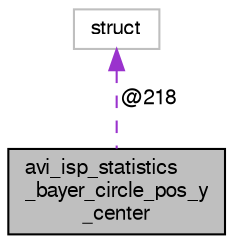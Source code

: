 digraph "avi_isp_statistics_bayer_circle_pos_y_center"
{
  edge [fontname="FreeSans",fontsize="10",labelfontname="FreeSans",labelfontsize="10"];
  node [fontname="FreeSans",fontsize="10",shape=record];
  Node1 [label="avi_isp_statistics\l_bayer_circle_pos_y\l_center",height=0.2,width=0.4,color="black", fillcolor="grey75", style="filled", fontcolor="black"];
  Node2 -> Node1 [dir="back",color="darkorchid3",fontsize="10",style="dashed",label=" @218" ,fontname="FreeSans"];
  Node2 [label="struct",height=0.2,width=0.4,color="grey75", fillcolor="white", style="filled"];
}
